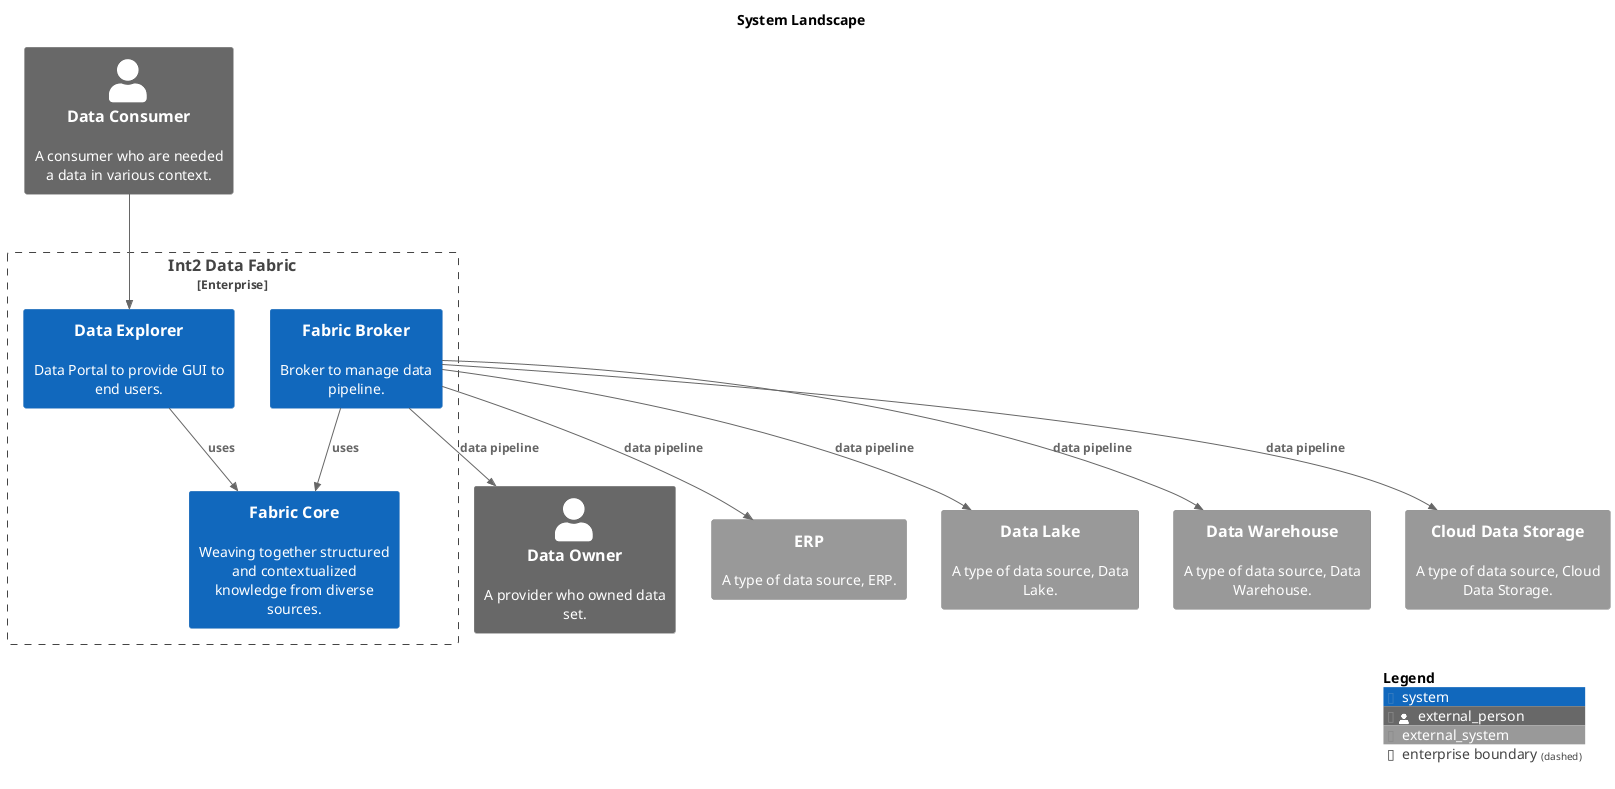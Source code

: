 @startuml
set separator none
title System Landscape

top to bottom direction

!include <C4/C4>
!include <C4/C4_Context>

Enterprise_Boundary(enterprise, "Int2 Data Fabric") {
  System(DataExplorer, "Data Explorer", "Data Portal to provide GUI to end users.", $tags="")
  System(FabricBroker, "Fabric Broker", "Broker to manage data pipeline.", $tags="")
  System(FabricCore, "Fabric Core", "Weaving together structured and contextualized knowledge from diverse sources.", $tags="")
}

Person_Ext(DataConsumer, "Data Consumer", "A consumer who are needed a data in various context.", $tags="")
Person_Ext(DataOwner, "Data Owner", "A provider who owned data set.", $tags="")
System_Ext(ERP, "ERP", "A type of data source, ERP.", $tags="")
System_Ext(DataLake, "Data Lake", "A type of data source, Data Lake.", $tags="")
System_Ext(DataWarehouse, "Data Warehouse", "A type of data source, Data Warehouse.", $tags="")
System_Ext(CloudDataStorage, "Cloud Data Storage", "A type of data source, Cloud Data Storage.", $tags="")

Rel_D(DataConsumer, DataExplorer, "", $tags="")
Rel_D(FabricBroker, DataOwner, "data pipeline", $tags="")
Rel_D(FabricBroker, ERP, "data pipeline", $tags="")
Rel_D(FabricBroker, DataLake, "data pipeline", $tags="")
Rel_D(FabricBroker, DataWarehouse, "data pipeline", $tags="")
Rel_D(FabricBroker, CloudDataStorage, "data pipeline", $tags="")
Rel_D(DataExplorer, FabricCore, "uses", $tags="")
Rel_D(FabricBroker, FabricCore, "uses", $tags="")

SHOW_LEGEND(true)
@enduml